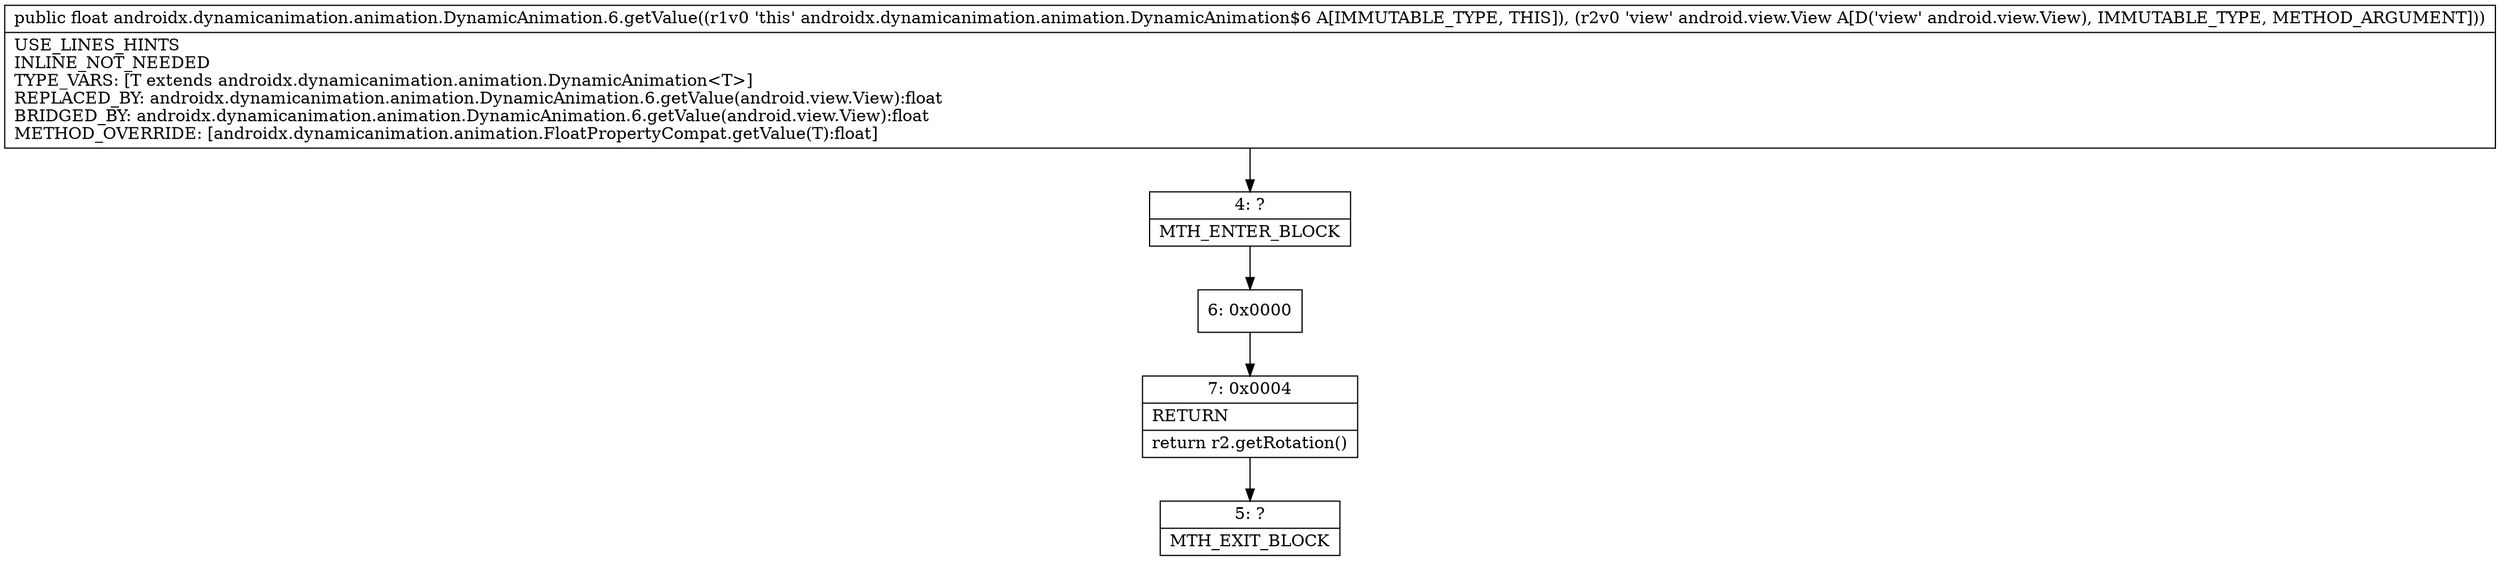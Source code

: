 digraph "CFG forandroidx.dynamicanimation.animation.DynamicAnimation.6.getValue(Landroid\/view\/View;)F" {
Node_4 [shape=record,label="{4\:\ ?|MTH_ENTER_BLOCK\l}"];
Node_6 [shape=record,label="{6\:\ 0x0000}"];
Node_7 [shape=record,label="{7\:\ 0x0004|RETURN\l|return r2.getRotation()\l}"];
Node_5 [shape=record,label="{5\:\ ?|MTH_EXIT_BLOCK\l}"];
MethodNode[shape=record,label="{public float androidx.dynamicanimation.animation.DynamicAnimation.6.getValue((r1v0 'this' androidx.dynamicanimation.animation.DynamicAnimation$6 A[IMMUTABLE_TYPE, THIS]), (r2v0 'view' android.view.View A[D('view' android.view.View), IMMUTABLE_TYPE, METHOD_ARGUMENT]))  | USE_LINES_HINTS\lINLINE_NOT_NEEDED\lTYPE_VARS: [T extends androidx.dynamicanimation.animation.DynamicAnimation\<T\>]\lREPLACED_BY: androidx.dynamicanimation.animation.DynamicAnimation.6.getValue(android.view.View):float\lBRIDGED_BY: androidx.dynamicanimation.animation.DynamicAnimation.6.getValue(android.view.View):float\lMETHOD_OVERRIDE: [androidx.dynamicanimation.animation.FloatPropertyCompat.getValue(T):float]\l}"];
MethodNode -> Node_4;Node_4 -> Node_6;
Node_6 -> Node_7;
Node_7 -> Node_5;
}

